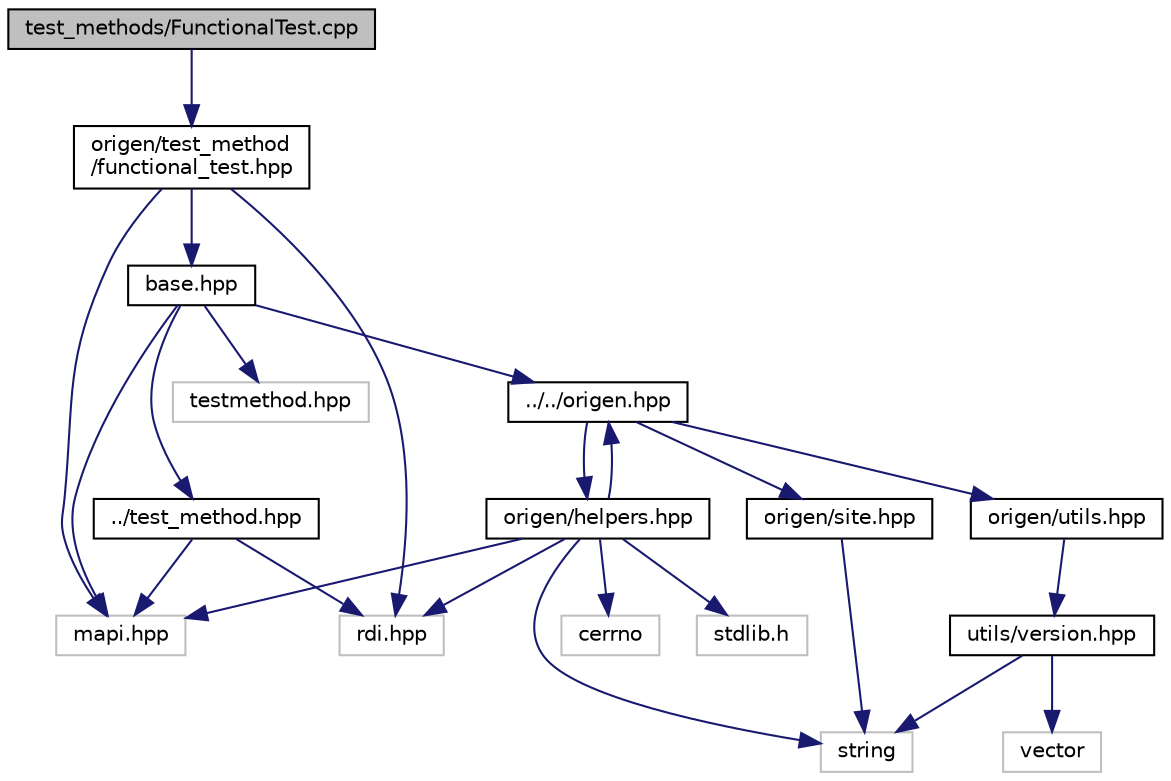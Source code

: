 digraph "test_methods/FunctionalTest.cpp"
{
  edge [fontname="Helvetica",fontsize="10",labelfontname="Helvetica",labelfontsize="10"];
  node [fontname="Helvetica",fontsize="10",shape=record];
  Node1 [label="test_methods/FunctionalTest.cpp",height=0.2,width=0.4,color="black", fillcolor="grey75", style="filled" fontcolor="black"];
  Node1 -> Node2 [color="midnightblue",fontsize="10",style="solid",fontname="Helvetica"];
  Node2 [label="origen/test_method\l/functional_test.hpp",height=0.2,width=0.4,color="black", fillcolor="white", style="filled",URL="$functional__test_8hpp.html"];
  Node2 -> Node3 [color="midnightblue",fontsize="10",style="solid",fontname="Helvetica"];
  Node3 [label="base.hpp",height=0.2,width=0.4,color="black", fillcolor="white", style="filled",URL="$base_8hpp.html"];
  Node3 -> Node4 [color="midnightblue",fontsize="10",style="solid",fontname="Helvetica"];
  Node4 [label="../../origen.hpp",height=0.2,width=0.4,color="black", fillcolor="white", style="filled",URL="$origen_8hpp.html"];
  Node4 -> Node5 [color="midnightblue",fontsize="10",style="solid",fontname="Helvetica"];
  Node5 [label="origen/helpers.hpp",height=0.2,width=0.4,color="black", fillcolor="white", style="filled",URL="$helpers_8hpp.html"];
  Node5 -> Node6 [color="midnightblue",fontsize="10",style="solid",fontname="Helvetica"];
  Node6 [label="stdlib.h",height=0.2,width=0.4,color="grey75", fillcolor="white", style="filled"];
  Node5 -> Node7 [color="midnightblue",fontsize="10",style="solid",fontname="Helvetica"];
  Node7 [label="cerrno",height=0.2,width=0.4,color="grey75", fillcolor="white", style="filled"];
  Node5 -> Node8 [color="midnightblue",fontsize="10",style="solid",fontname="Helvetica"];
  Node8 [label="string",height=0.2,width=0.4,color="grey75", fillcolor="white", style="filled"];
  Node5 -> Node4 [color="midnightblue",fontsize="10",style="solid",fontname="Helvetica"];
  Node5 -> Node9 [color="midnightblue",fontsize="10",style="solid",fontname="Helvetica"];
  Node9 [label="mapi.hpp",height=0.2,width=0.4,color="grey75", fillcolor="white", style="filled"];
  Node5 -> Node10 [color="midnightblue",fontsize="10",style="solid",fontname="Helvetica"];
  Node10 [label="rdi.hpp",height=0.2,width=0.4,color="grey75", fillcolor="white", style="filled"];
  Node4 -> Node11 [color="midnightblue",fontsize="10",style="solid",fontname="Helvetica"];
  Node11 [label="origen/site.hpp",height=0.2,width=0.4,color="black", fillcolor="white", style="filled",URL="$site_8hpp.html"];
  Node11 -> Node8 [color="midnightblue",fontsize="10",style="solid",fontname="Helvetica"];
  Node4 -> Node12 [color="midnightblue",fontsize="10",style="solid",fontname="Helvetica"];
  Node12 [label="origen/utils.hpp",height=0.2,width=0.4,color="black", fillcolor="white", style="filled",URL="$utils_8hpp.html"];
  Node12 -> Node13 [color="midnightblue",fontsize="10",style="solid",fontname="Helvetica"];
  Node13 [label="utils/version.hpp",height=0.2,width=0.4,color="black", fillcolor="white", style="filled",URL="$version_8hpp.html"];
  Node13 -> Node8 [color="midnightblue",fontsize="10",style="solid",fontname="Helvetica"];
  Node13 -> Node14 [color="midnightblue",fontsize="10",style="solid",fontname="Helvetica"];
  Node14 [label="vector",height=0.2,width=0.4,color="grey75", fillcolor="white", style="filled"];
  Node3 -> Node15 [color="midnightblue",fontsize="10",style="solid",fontname="Helvetica"];
  Node15 [label="../test_method.hpp",height=0.2,width=0.4,color="black", fillcolor="white", style="filled",URL="$test__method_8hpp.html"];
  Node15 -> Node9 [color="midnightblue",fontsize="10",style="solid",fontname="Helvetica"];
  Node15 -> Node10 [color="midnightblue",fontsize="10",style="solid",fontname="Helvetica"];
  Node3 -> Node9 [color="midnightblue",fontsize="10",style="solid",fontname="Helvetica"];
  Node3 -> Node16 [color="midnightblue",fontsize="10",style="solid",fontname="Helvetica"];
  Node16 [label="testmethod.hpp",height=0.2,width=0.4,color="grey75", fillcolor="white", style="filled"];
  Node2 -> Node9 [color="midnightblue",fontsize="10",style="solid",fontname="Helvetica"];
  Node2 -> Node10 [color="midnightblue",fontsize="10",style="solid",fontname="Helvetica"];
}
